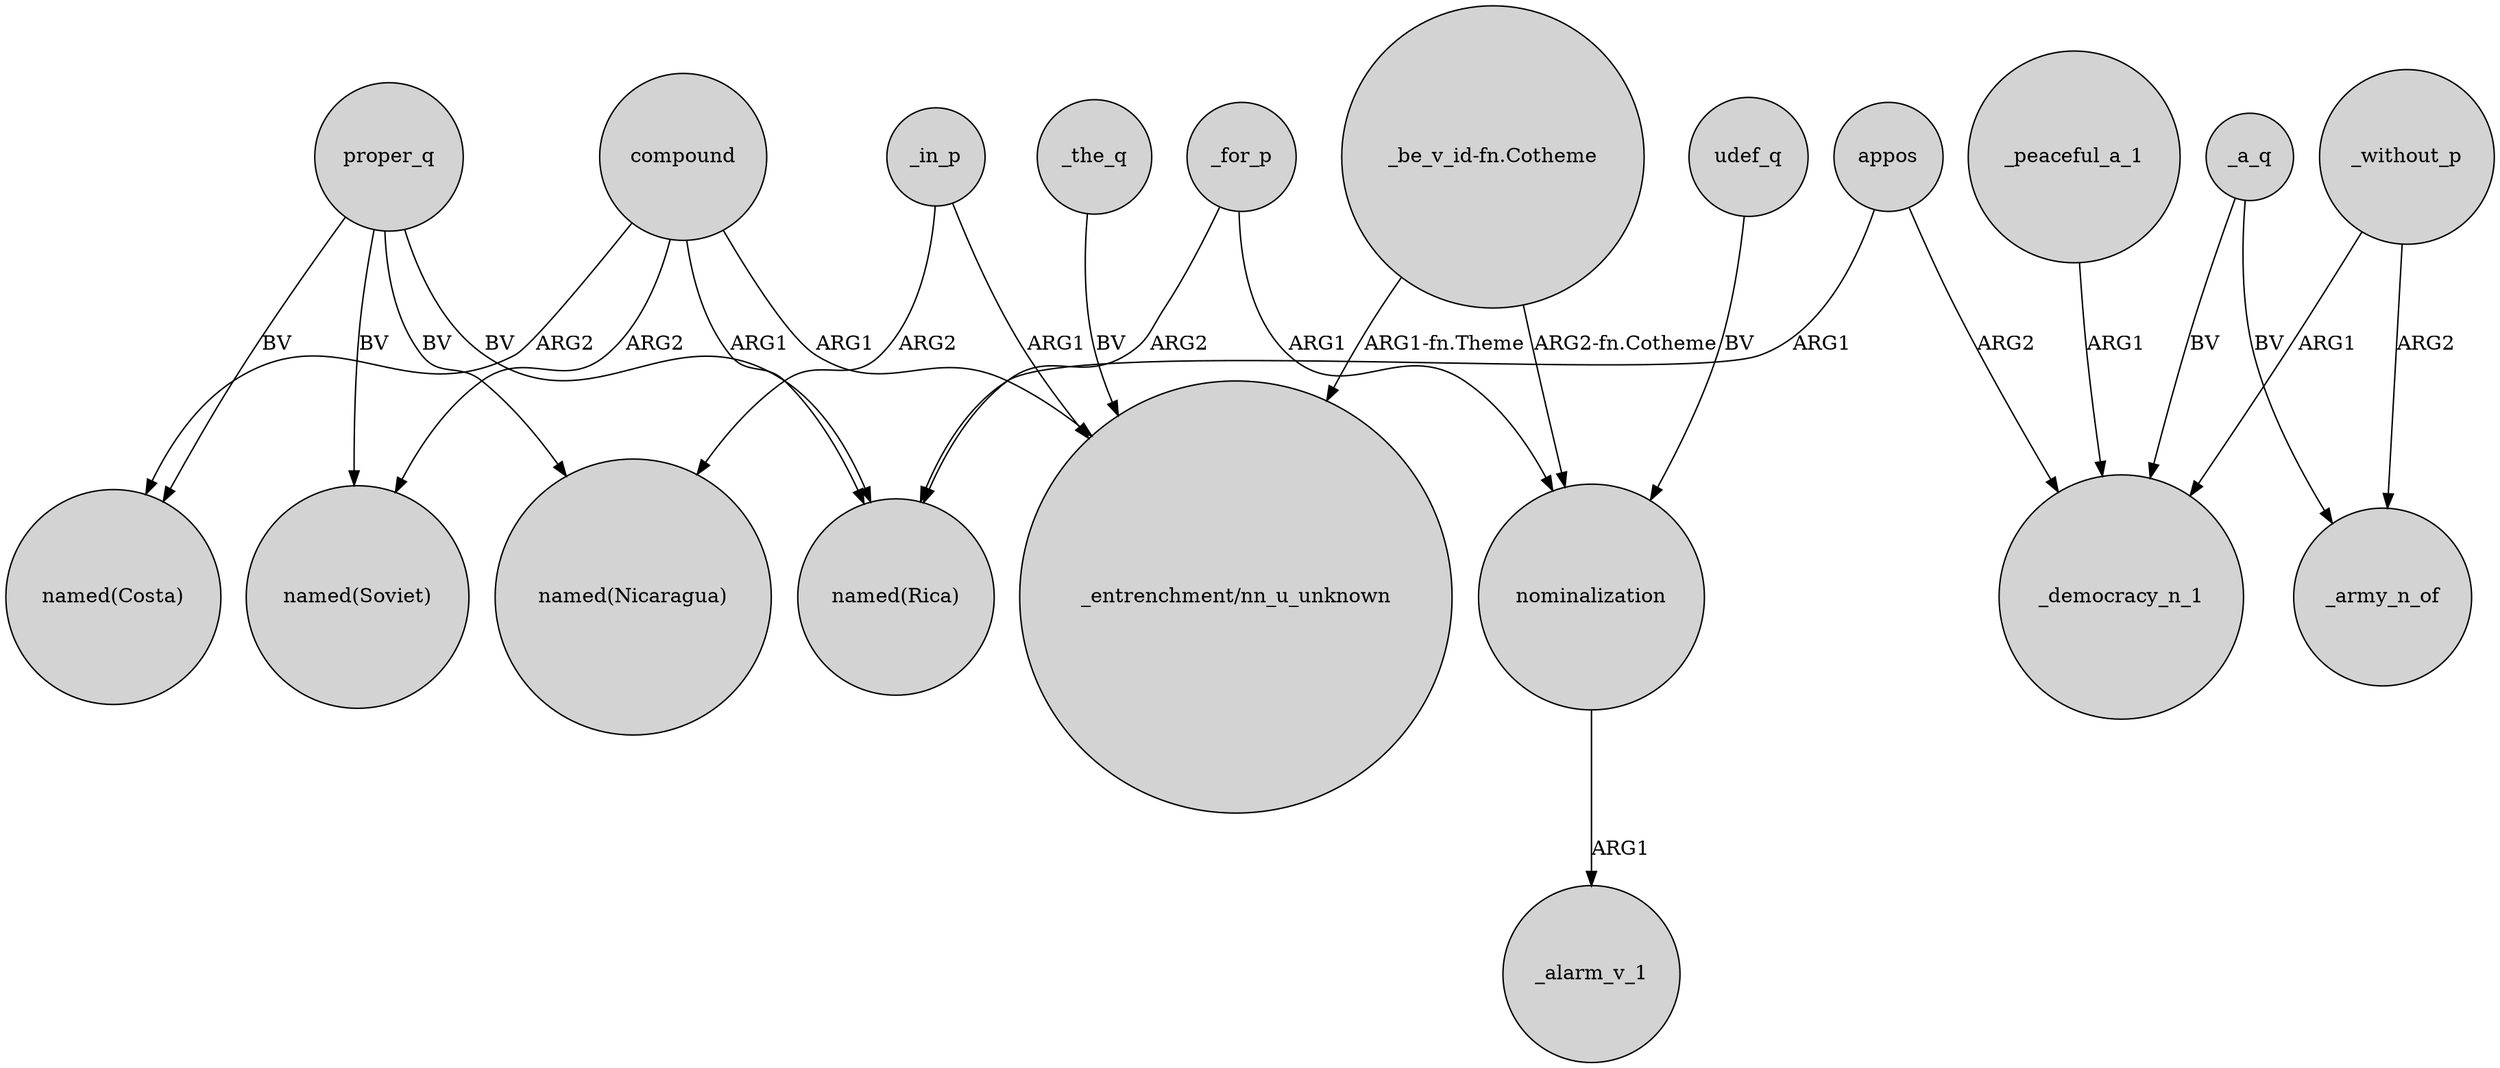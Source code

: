 digraph {
	node [shape=circle style=filled]
	_for_p -> "named(Rica)" [label=ARG2]
	proper_q -> "named(Nicaragua)" [label=BV]
	nominalization -> _alarm_v_1 [label=ARG1]
	compound -> "named(Rica)" [label=ARG1]
	"_be_v_id-fn.Cotheme" -> nominalization [label="ARG2-fn.Cotheme"]
	_without_p -> _army_n_of [label=ARG2]
	compound -> "named(Costa)" [label=ARG2]
	appos -> _democracy_n_1 [label=ARG2]
	udef_q -> nominalization [label=BV]
	_a_q -> _democracy_n_1 [label=BV]
	"_be_v_id-fn.Cotheme" -> "_entrenchment/nn_u_unknown" [label="ARG1-fn.Theme"]
	appos -> "named(Rica)" [label=ARG1]
	compound -> "_entrenchment/nn_u_unknown" [label=ARG1]
	_in_p -> "_entrenchment/nn_u_unknown" [label=ARG1]
	_in_p -> "named(Nicaragua)" [label=ARG2]
	compound -> "named(Soviet)" [label=ARG2]
	_a_q -> _army_n_of [label=BV]
	proper_q -> "named(Costa)" [label=BV]
	_for_p -> nominalization [label=ARG1]
	proper_q -> "named(Rica)" [label=BV]
	_without_p -> _democracy_n_1 [label=ARG1]
	_peaceful_a_1 -> _democracy_n_1 [label=ARG1]
	_the_q -> "_entrenchment/nn_u_unknown" [label=BV]
	proper_q -> "named(Soviet)" [label=BV]
}
